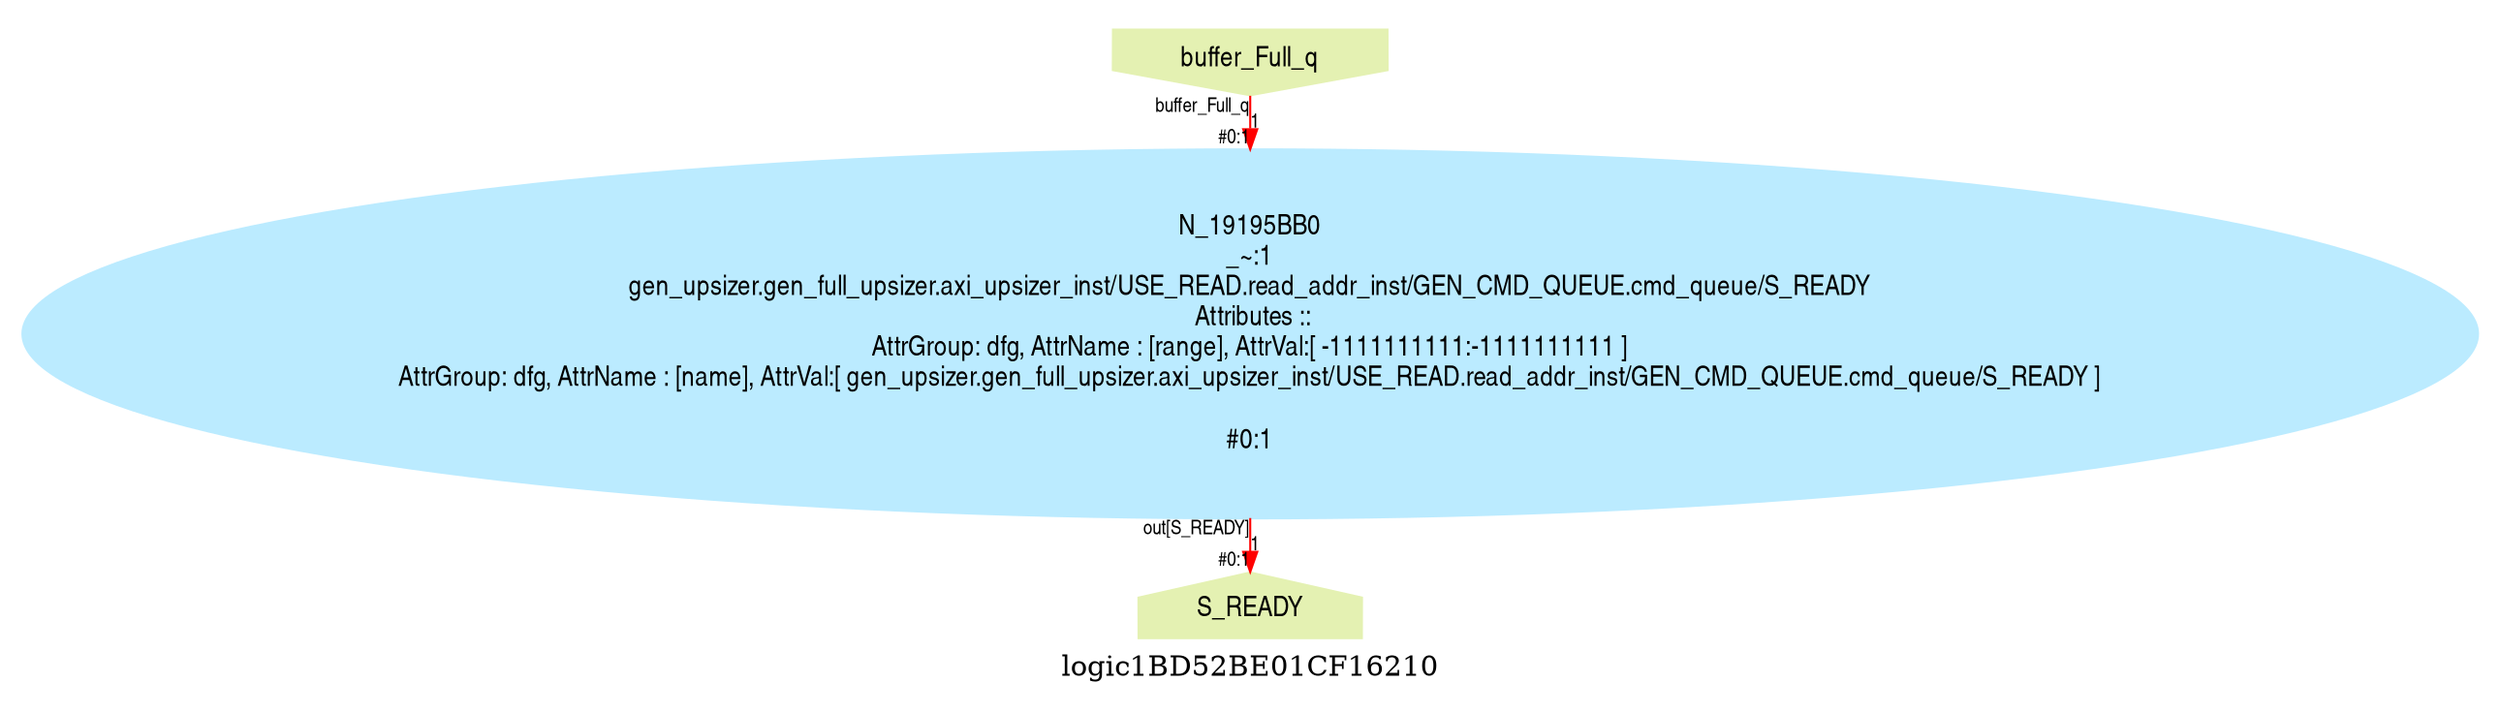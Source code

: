 digraph logic1BD52BE01CF16210 {
graph [label="logic1BD52BE01CF16210", margin="0.1,0.1", size="100,100", ranksep=0.1, splines=true];
node [style=filled, color="#ffee80", fontname=helveticanarrow];
edge [color="#ff0000", fontsize=10, fontname=helveticanarrow];
{ rank = source;logic1BD52BE01CF16210_buffer_Full_q [label="buffer_Full_q", shape=invhouse, color="#e4f1b2"];
}
{ rank = sink;logic1BD52BE01CF16210_S_READY [label="S_READY", shape=house, color="#e4f1b2"];
}
N_19195BB0 [label="N_19195BB0\n_~:1\ngen_upsizer.gen_full_upsizer.axi_upsizer_inst/USE_READ.read_addr_inst/GEN_CMD_QUEUE.cmd_queue/S_READY\n Attributes ::\nAttrGroup: dfg, AttrName : [range], AttrVal:[ -1111111111:-1111111111 ]\nAttrGroup: dfg, AttrName : [name], AttrVal:[ gen_upsizer.gen_full_upsizer.axi_upsizer_inst/USE_READ.read_addr_inst/GEN_CMD_QUEUE.cmd_queue/S_READY ]\n\n#0:1\n", color="#bbebff"];
logic1BD52BE01CF16210_buffer_Full_q -> N_19195BB0 [label="1", taillabel=<buffer_Full_q>, headlabel=<in>, headlabel=<#0:1>];
N_19195BB0 -> logic1BD52BE01CF16210_S_READY [label="1", taillabel=<out[S_READY]>, headlabel=<S_READY>, headlabel=<#0:1>];
}
